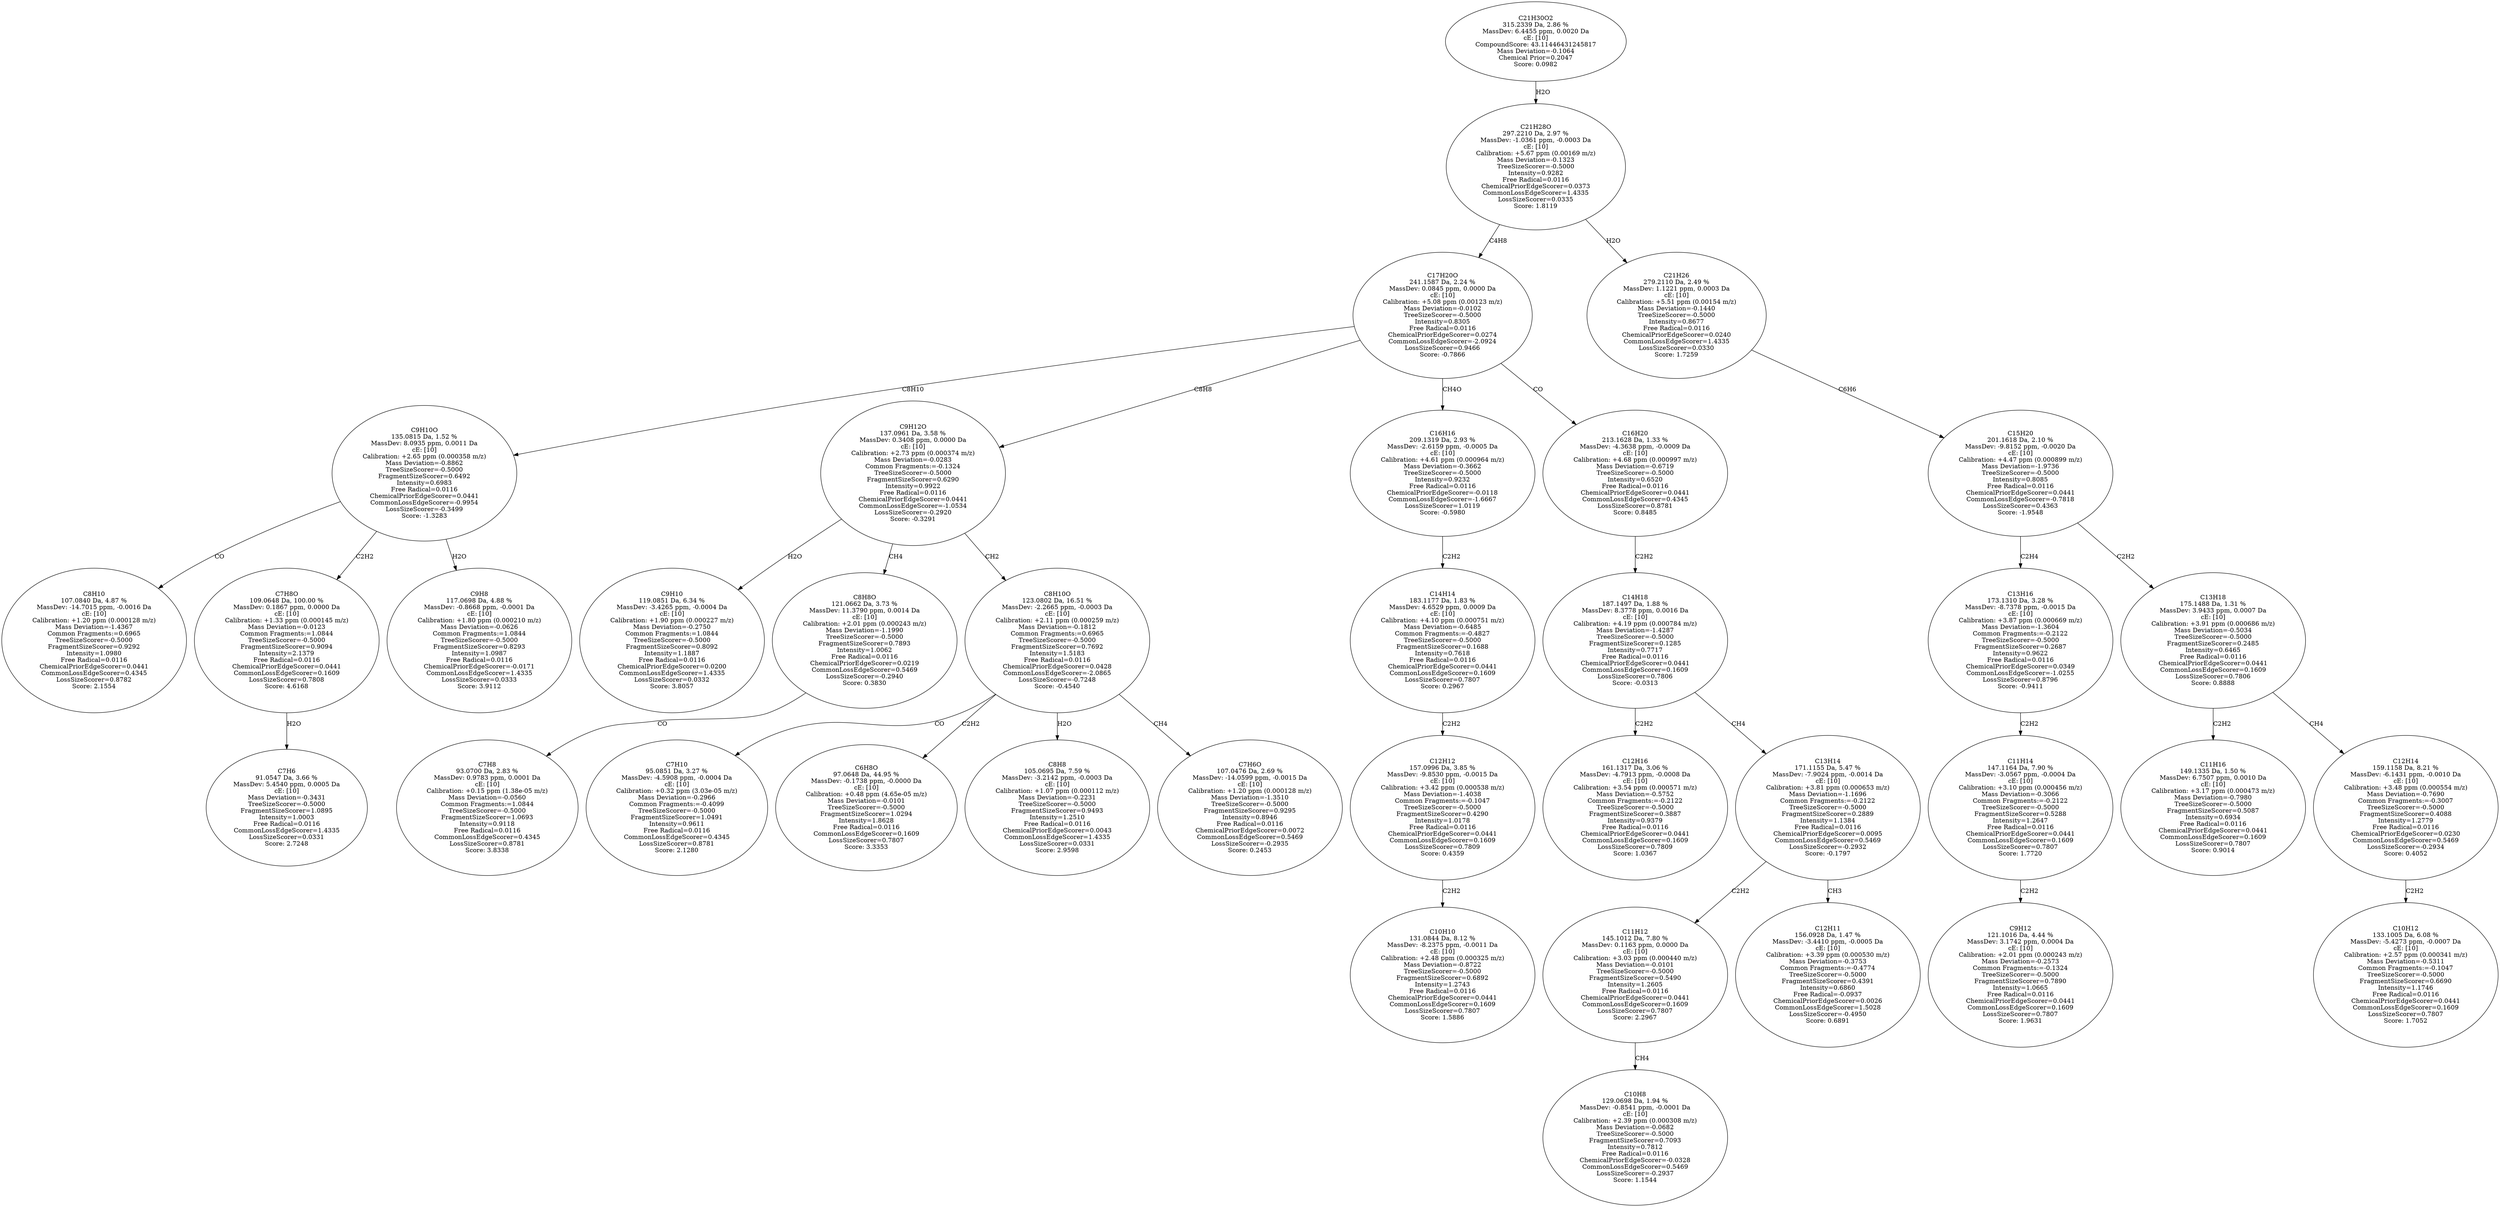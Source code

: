 strict digraph {
v1 [label="C8H10\n107.0840 Da, 4.87 %\nMassDev: -14.7015 ppm, -0.0016 Da\ncE: [10]\nCalibration: +1.20 ppm (0.000128 m/z)\nMass Deviation=-1.4367\nCommon Fragments:=0.6965\nTreeSizeScorer=-0.5000\nFragmentSizeScorer=0.9292\nIntensity=1.0980\nFree Radical=0.0116\nChemicalPriorEdgeScorer=0.0441\nCommonLossEdgeScorer=0.4345\nLossSizeScorer=0.8782\nScore: 2.1554"];
v2 [label="C7H6\n91.0547 Da, 3.66 %\nMassDev: 5.4540 ppm, 0.0005 Da\ncE: [10]\nMass Deviation=-0.3431\nTreeSizeScorer=-0.5000\nFragmentSizeScorer=1.0895\nIntensity=1.0003\nFree Radical=0.0116\nCommonLossEdgeScorer=1.4335\nLossSizeScorer=0.0331\nScore: 2.7248"];
v3 [label="C7H8O\n109.0648 Da, 100.00 %\nMassDev: 0.1867 ppm, 0.0000 Da\ncE: [10]\nCalibration: +1.33 ppm (0.000145 m/z)\nMass Deviation=-0.0123\nCommon Fragments:=1.0844\nTreeSizeScorer=-0.5000\nFragmentSizeScorer=0.9094\nIntensity=2.1379\nFree Radical=0.0116\nChemicalPriorEdgeScorer=0.0441\nCommonLossEdgeScorer=0.1609\nLossSizeScorer=0.7808\nScore: 4.6168"];
v4 [label="C9H8\n117.0698 Da, 4.88 %\nMassDev: -0.8668 ppm, -0.0001 Da\ncE: [10]\nCalibration: +1.80 ppm (0.000210 m/z)\nMass Deviation=-0.0626\nCommon Fragments:=1.0844\nTreeSizeScorer=-0.5000\nFragmentSizeScorer=0.8293\nIntensity=1.0987\nFree Radical=0.0116\nChemicalPriorEdgeScorer=-0.0171\nCommonLossEdgeScorer=1.4335\nLossSizeScorer=0.0333\nScore: 3.9112"];
v5 [label="C9H10O\n135.0815 Da, 1.52 %\nMassDev: 8.0935 ppm, 0.0011 Da\ncE: [10]\nCalibration: +2.65 ppm (0.000358 m/z)\nMass Deviation=-0.8862\nTreeSizeScorer=-0.5000\nFragmentSizeScorer=0.6492\nIntensity=0.6983\nFree Radical=0.0116\nChemicalPriorEdgeScorer=0.0441\nCommonLossEdgeScorer=-0.9954\nLossSizeScorer=-0.3499\nScore: -1.3283"];
v6 [label="C9H10\n119.0851 Da, 6.34 %\nMassDev: -3.4265 ppm, -0.0004 Da\ncE: [10]\nCalibration: +1.90 ppm (0.000227 m/z)\nMass Deviation=-0.2750\nCommon Fragments:=1.0844\nTreeSizeScorer=-0.5000\nFragmentSizeScorer=0.8092\nIntensity=1.1887\nFree Radical=0.0116\nChemicalPriorEdgeScorer=0.0200\nCommonLossEdgeScorer=1.4335\nLossSizeScorer=0.0332\nScore: 3.8057"];
v7 [label="C7H8\n93.0700 Da, 2.83 %\nMassDev: 0.9783 ppm, 0.0001 Da\ncE: [10]\nCalibration: +0.15 ppm (1.38e-05 m/z)\nMass Deviation=-0.0560\nCommon Fragments:=1.0844\nTreeSizeScorer=-0.5000\nFragmentSizeScorer=1.0693\nIntensity=0.9118\nFree Radical=0.0116\nCommonLossEdgeScorer=0.4345\nLossSizeScorer=0.8781\nScore: 3.8338"];
v8 [label="C8H8O\n121.0662 Da, 3.73 %\nMassDev: 11.3790 ppm, 0.0014 Da\ncE: [10]\nCalibration: +2.01 ppm (0.000243 m/z)\nMass Deviation=-1.1990\nTreeSizeScorer=-0.5000\nFragmentSizeScorer=0.7893\nIntensity=1.0062\nFree Radical=0.0116\nChemicalPriorEdgeScorer=0.0219\nCommonLossEdgeScorer=0.5469\nLossSizeScorer=-0.2940\nScore: 0.3830"];
v9 [label="C7H10\n95.0851 Da, 3.27 %\nMassDev: -4.5908 ppm, -0.0004 Da\ncE: [10]\nCalibration: +0.32 ppm (3.03e-05 m/z)\nMass Deviation=-0.2966\nCommon Fragments:=-0.4099\nTreeSizeScorer=-0.5000\nFragmentSizeScorer=1.0491\nIntensity=0.9611\nFree Radical=0.0116\nCommonLossEdgeScorer=0.4345\nLossSizeScorer=0.8781\nScore: 2.1280"];
v10 [label="C6H8O\n97.0648 Da, 44.95 %\nMassDev: -0.1738 ppm, -0.0000 Da\ncE: [10]\nCalibration: +0.48 ppm (4.65e-05 m/z)\nMass Deviation=-0.0101\nTreeSizeScorer=-0.5000\nFragmentSizeScorer=1.0294\nIntensity=1.8628\nFree Radical=0.0116\nCommonLossEdgeScorer=0.1609\nLossSizeScorer=0.7807\nScore: 3.3353"];
v11 [label="C8H8\n105.0695 Da, 7.59 %\nMassDev: -3.2142 ppm, -0.0003 Da\ncE: [10]\nCalibration: +1.07 ppm (0.000112 m/z)\nMass Deviation=-0.2231\nTreeSizeScorer=-0.5000\nFragmentSizeScorer=0.9493\nIntensity=1.2510\nFree Radical=0.0116\nChemicalPriorEdgeScorer=0.0043\nCommonLossEdgeScorer=1.4335\nLossSizeScorer=0.0331\nScore: 2.9598"];
v12 [label="C7H6O\n107.0476 Da, 2.69 %\nMassDev: -14.0599 ppm, -0.0015 Da\ncE: [10]\nCalibration: +1.20 ppm (0.000128 m/z)\nMass Deviation=-1.3510\nTreeSizeScorer=-0.5000\nFragmentSizeScorer=0.9295\nIntensity=0.8946\nFree Radical=0.0116\nChemicalPriorEdgeScorer=0.0072\nCommonLossEdgeScorer=0.5469\nLossSizeScorer=-0.2935\nScore: 0.2453"];
v13 [label="C8H10O\n123.0802 Da, 16.51 %\nMassDev: -2.2665 ppm, -0.0003 Da\ncE: [10]\nCalibration: +2.11 ppm (0.000259 m/z)\nMass Deviation=-0.1812\nCommon Fragments:=0.6965\nTreeSizeScorer=-0.5000\nFragmentSizeScorer=0.7692\nIntensity=1.5183\nFree Radical=0.0116\nChemicalPriorEdgeScorer=0.0428\nCommonLossEdgeScorer=-2.0865\nLossSizeScorer=-0.7248\nScore: -0.4540"];
v14 [label="C9H12O\n137.0961 Da, 3.58 %\nMassDev: 0.3408 ppm, 0.0000 Da\ncE: [10]\nCalibration: +2.73 ppm (0.000374 m/z)\nMass Deviation=-0.0283\nCommon Fragments:=-0.1324\nTreeSizeScorer=-0.5000\nFragmentSizeScorer=0.6290\nIntensity=0.9922\nFree Radical=0.0116\nChemicalPriorEdgeScorer=0.0441\nCommonLossEdgeScorer=-1.0534\nLossSizeScorer=-0.2920\nScore: -0.3291"];
v15 [label="C10H10\n131.0844 Da, 8.12 %\nMassDev: -8.2375 ppm, -0.0011 Da\ncE: [10]\nCalibration: +2.48 ppm (0.000325 m/z)\nMass Deviation=-0.8722\nTreeSizeScorer=-0.5000\nFragmentSizeScorer=0.6892\nIntensity=1.2743\nFree Radical=0.0116\nChemicalPriorEdgeScorer=0.0441\nCommonLossEdgeScorer=0.1609\nLossSizeScorer=0.7807\nScore: 1.5886"];
v16 [label="C12H12\n157.0996 Da, 3.85 %\nMassDev: -9.8530 ppm, -0.0015 Da\ncE: [10]\nCalibration: +3.42 ppm (0.000538 m/z)\nMass Deviation=-1.4038\nCommon Fragments:=-0.1047\nTreeSizeScorer=-0.5000\nFragmentSizeScorer=0.4290\nIntensity=1.0178\nFree Radical=0.0116\nChemicalPriorEdgeScorer=0.0441\nCommonLossEdgeScorer=0.1609\nLossSizeScorer=0.7809\nScore: 0.4359"];
v17 [label="C14H14\n183.1177 Da, 1.83 %\nMassDev: 4.6529 ppm, 0.0009 Da\ncE: [10]\nCalibration: +4.10 ppm (0.000751 m/z)\nMass Deviation=-0.6485\nCommon Fragments:=-0.4827\nTreeSizeScorer=-0.5000\nFragmentSizeScorer=0.1688\nIntensity=0.7618\nFree Radical=0.0116\nChemicalPriorEdgeScorer=0.0441\nCommonLossEdgeScorer=0.1609\nLossSizeScorer=0.7807\nScore: 0.2967"];
v18 [label="C16H16\n209.1319 Da, 2.93 %\nMassDev: -2.6159 ppm, -0.0005 Da\ncE: [10]\nCalibration: +4.61 ppm (0.000964 m/z)\nMass Deviation=-0.3662\nTreeSizeScorer=-0.5000\nIntensity=0.9232\nFree Radical=0.0116\nChemicalPriorEdgeScorer=-0.0118\nCommonLossEdgeScorer=-1.6667\nLossSizeScorer=1.0119\nScore: -0.5980"];
v19 [label="C12H16\n161.1317 Da, 3.06 %\nMassDev: -4.7913 ppm, -0.0008 Da\ncE: [10]\nCalibration: +3.54 ppm (0.000571 m/z)\nMass Deviation=-0.5752\nCommon Fragments:=-0.2122\nTreeSizeScorer=-0.5000\nFragmentSizeScorer=0.3887\nIntensity=0.9379\nFree Radical=0.0116\nChemicalPriorEdgeScorer=0.0441\nCommonLossEdgeScorer=0.1609\nLossSizeScorer=0.7809\nScore: 1.0367"];
v20 [label="C10H8\n129.0698 Da, 1.94 %\nMassDev: -0.8541 ppm, -0.0001 Da\ncE: [10]\nCalibration: +2.39 ppm (0.000308 m/z)\nMass Deviation=-0.0682\nTreeSizeScorer=-0.5000\nFragmentSizeScorer=0.7093\nIntensity=0.7812\nFree Radical=0.0116\nChemicalPriorEdgeScorer=-0.0328\nCommonLossEdgeScorer=0.5469\nLossSizeScorer=-0.2937\nScore: 1.1544"];
v21 [label="C11H12\n145.1012 Da, 7.80 %\nMassDev: 0.1163 ppm, 0.0000 Da\ncE: [10]\nCalibration: +3.03 ppm (0.000440 m/z)\nMass Deviation=-0.0101\nTreeSizeScorer=-0.5000\nFragmentSizeScorer=0.5490\nIntensity=1.2605\nFree Radical=0.0116\nChemicalPriorEdgeScorer=0.0441\nCommonLossEdgeScorer=0.1609\nLossSizeScorer=0.7807\nScore: 2.2967"];
v22 [label="C12H11\n156.0928 Da, 1.47 %\nMassDev: -3.4410 ppm, -0.0005 Da\ncE: [10]\nCalibration: +3.39 ppm (0.000530 m/z)\nMass Deviation=-0.3753\nCommon Fragments:=-0.4774\nTreeSizeScorer=-0.5000\nFragmentSizeScorer=0.4391\nIntensity=0.6860\nFree Radical=-0.0937\nChemicalPriorEdgeScorer=0.0026\nCommonLossEdgeScorer=1.5028\nLossSizeScorer=-0.4950\nScore: 0.6891"];
v23 [label="C13H14\n171.1155 Da, 5.47 %\nMassDev: -7.9024 ppm, -0.0014 Da\ncE: [10]\nCalibration: +3.81 ppm (0.000653 m/z)\nMass Deviation=-1.1696\nCommon Fragments:=-0.2122\nTreeSizeScorer=-0.5000\nFragmentSizeScorer=0.2889\nIntensity=1.1384\nFree Radical=0.0116\nChemicalPriorEdgeScorer=0.0095\nCommonLossEdgeScorer=0.5469\nLossSizeScorer=-0.2932\nScore: -0.1797"];
v24 [label="C14H18\n187.1497 Da, 1.88 %\nMassDev: 8.3778 ppm, 0.0016 Da\ncE: [10]\nCalibration: +4.19 ppm (0.000784 m/z)\nMass Deviation=-1.4287\nTreeSizeScorer=-0.5000\nFragmentSizeScorer=0.1285\nIntensity=0.7717\nFree Radical=0.0116\nChemicalPriorEdgeScorer=0.0441\nCommonLossEdgeScorer=0.1609\nLossSizeScorer=0.7806\nScore: -0.0313"];
v25 [label="C16H20\n213.1628 Da, 1.33 %\nMassDev: -4.3638 ppm, -0.0009 Da\ncE: [10]\nCalibration: +4.68 ppm (0.000997 m/z)\nMass Deviation=-0.6719\nTreeSizeScorer=-0.5000\nIntensity=0.6520\nFree Radical=0.0116\nChemicalPriorEdgeScorer=0.0441\nCommonLossEdgeScorer=0.4345\nLossSizeScorer=0.8781\nScore: 0.8485"];
v26 [label="C17H20O\n241.1587 Da, 2.24 %\nMassDev: 0.0845 ppm, 0.0000 Da\ncE: [10]\nCalibration: +5.08 ppm (0.00123 m/z)\nMass Deviation=-0.0102\nTreeSizeScorer=-0.5000\nIntensity=0.8305\nFree Radical=0.0116\nChemicalPriorEdgeScorer=0.0274\nCommonLossEdgeScorer=-2.0924\nLossSizeScorer=0.9466\nScore: -0.7866"];
v27 [label="C9H12\n121.1016 Da, 4.44 %\nMassDev: 3.1742 ppm, 0.0004 Da\ncE: [10]\nCalibration: +2.01 ppm (0.000243 m/z)\nMass Deviation=-0.2573\nCommon Fragments:=-0.1324\nTreeSizeScorer=-0.5000\nFragmentSizeScorer=0.7890\nIntensity=1.0665\nFree Radical=0.0116\nChemicalPriorEdgeScorer=0.0441\nCommonLossEdgeScorer=0.1609\nLossSizeScorer=0.7807\nScore: 1.9631"];
v28 [label="C11H14\n147.1164 Da, 7.90 %\nMassDev: -3.0567 ppm, -0.0004 Da\ncE: [10]\nCalibration: +3.10 ppm (0.000456 m/z)\nMass Deviation=-0.3066\nCommon Fragments:=-0.2122\nTreeSizeScorer=-0.5000\nFragmentSizeScorer=0.5288\nIntensity=1.2647\nFree Radical=0.0116\nChemicalPriorEdgeScorer=0.0441\nCommonLossEdgeScorer=0.1609\nLossSizeScorer=0.7807\nScore: 1.7720"];
v29 [label="C13H16\n173.1310 Da, 3.28 %\nMassDev: -8.7378 ppm, -0.0015 Da\ncE: [10]\nCalibration: +3.87 ppm (0.000669 m/z)\nMass Deviation=-1.3604\nCommon Fragments:=-0.2122\nTreeSizeScorer=-0.5000\nFragmentSizeScorer=0.2687\nIntensity=0.9622\nFree Radical=0.0116\nChemicalPriorEdgeScorer=0.0349\nCommonLossEdgeScorer=-1.0255\nLossSizeScorer=0.8796\nScore: -0.9411"];
v30 [label="C11H16\n149.1335 Da, 1.50 %\nMassDev: 6.7507 ppm, 0.0010 Da\ncE: [10]\nCalibration: +3.17 ppm (0.000473 m/z)\nMass Deviation=-0.7980\nTreeSizeScorer=-0.5000\nFragmentSizeScorer=0.5087\nIntensity=0.6934\nFree Radical=0.0116\nChemicalPriorEdgeScorer=0.0441\nCommonLossEdgeScorer=0.1609\nLossSizeScorer=0.7807\nScore: 0.9014"];
v31 [label="C10H12\n133.1005 Da, 6.08 %\nMassDev: -5.4273 ppm, -0.0007 Da\ncE: [10]\nCalibration: +2.57 ppm (0.000341 m/z)\nMass Deviation=-0.5311\nCommon Fragments:=-0.1047\nTreeSizeScorer=-0.5000\nFragmentSizeScorer=0.6690\nIntensity=1.1746\nFree Radical=0.0116\nChemicalPriorEdgeScorer=0.0441\nCommonLossEdgeScorer=0.1609\nLossSizeScorer=0.7807\nScore: 1.7052"];
v32 [label="C12H14\n159.1158 Da, 8.21 %\nMassDev: -6.1431 ppm, -0.0010 Da\ncE: [10]\nCalibration: +3.48 ppm (0.000554 m/z)\nMass Deviation=-0.7690\nCommon Fragments:=-0.3007\nTreeSizeScorer=-0.5000\nFragmentSizeScorer=0.4088\nIntensity=1.2779\nFree Radical=0.0116\nChemicalPriorEdgeScorer=0.0230\nCommonLossEdgeScorer=0.5469\nLossSizeScorer=-0.2934\nScore: 0.4052"];
v33 [label="C13H18\n175.1488 Da, 1.31 %\nMassDev: 3.9433 ppm, 0.0007 Da\ncE: [10]\nCalibration: +3.91 ppm (0.000686 m/z)\nMass Deviation=-0.5034\nTreeSizeScorer=-0.5000\nFragmentSizeScorer=0.2485\nIntensity=0.6465\nFree Radical=0.0116\nChemicalPriorEdgeScorer=0.0441\nCommonLossEdgeScorer=0.1609\nLossSizeScorer=0.7806\nScore: 0.8888"];
v34 [label="C15H20\n201.1618 Da, 2.10 %\nMassDev: -9.8152 ppm, -0.0020 Da\ncE: [10]\nCalibration: +4.47 ppm (0.000899 m/z)\nMass Deviation=-1.9736\nTreeSizeScorer=-0.5000\nIntensity=0.8085\nFree Radical=0.0116\nChemicalPriorEdgeScorer=0.0441\nCommonLossEdgeScorer=-0.7818\nLossSizeScorer=0.4363\nScore: -1.9548"];
v35 [label="C21H26\n279.2110 Da, 2.49 %\nMassDev: 1.1221 ppm, 0.0003 Da\ncE: [10]\nCalibration: +5.51 ppm (0.00154 m/z)\nMass Deviation=-0.1440\nTreeSizeScorer=-0.5000\nIntensity=0.8677\nFree Radical=0.0116\nChemicalPriorEdgeScorer=0.0240\nCommonLossEdgeScorer=1.4335\nLossSizeScorer=0.0330\nScore: 1.7259"];
v36 [label="C21H28O\n297.2210 Da, 2.97 %\nMassDev: -1.0361 ppm, -0.0003 Da\ncE: [10]\nCalibration: +5.67 ppm (0.00169 m/z)\nMass Deviation=-0.1323\nTreeSizeScorer=-0.5000\nIntensity=0.9282\nFree Radical=0.0116\nChemicalPriorEdgeScorer=0.0373\nCommonLossEdgeScorer=1.4335\nLossSizeScorer=0.0335\nScore: 1.8119"];
v37 [label="C21H30O2\n315.2339 Da, 2.86 %\nMassDev: 6.4455 ppm, 0.0020 Da\ncE: [10]\nCompoundScore: 43.11446431245817\nMass Deviation=-0.1064\nChemical Prior=0.2047\nScore: 0.0982"];
v5 -> v1 [label="CO"];
v3 -> v2 [label="H2O"];
v5 -> v3 [label="C2H2"];
v5 -> v4 [label="H2O"];
v26 -> v5 [label="C8H10"];
v14 -> v6 [label="H2O"];
v8 -> v7 [label="CO"];
v14 -> v8 [label="CH4"];
v13 -> v9 [label="CO"];
v13 -> v10 [label="C2H2"];
v13 -> v11 [label="H2O"];
v13 -> v12 [label="CH4"];
v14 -> v13 [label="CH2"];
v26 -> v14 [label="C8H8"];
v16 -> v15 [label="C2H2"];
v17 -> v16 [label="C2H2"];
v18 -> v17 [label="C2H2"];
v26 -> v18 [label="CH4O"];
v24 -> v19 [label="C2H2"];
v21 -> v20 [label="CH4"];
v23 -> v21 [label="C2H2"];
v23 -> v22 [label="CH3"];
v24 -> v23 [label="CH4"];
v25 -> v24 [label="C2H2"];
v26 -> v25 [label="CO"];
v36 -> v26 [label="C4H8"];
v28 -> v27 [label="C2H2"];
v29 -> v28 [label="C2H2"];
v34 -> v29 [label="C2H4"];
v33 -> v30 [label="C2H2"];
v32 -> v31 [label="C2H2"];
v33 -> v32 [label="CH4"];
v34 -> v33 [label="C2H2"];
v35 -> v34 [label="C6H6"];
v36 -> v35 [label="H2O"];
v37 -> v36 [label="H2O"];
}